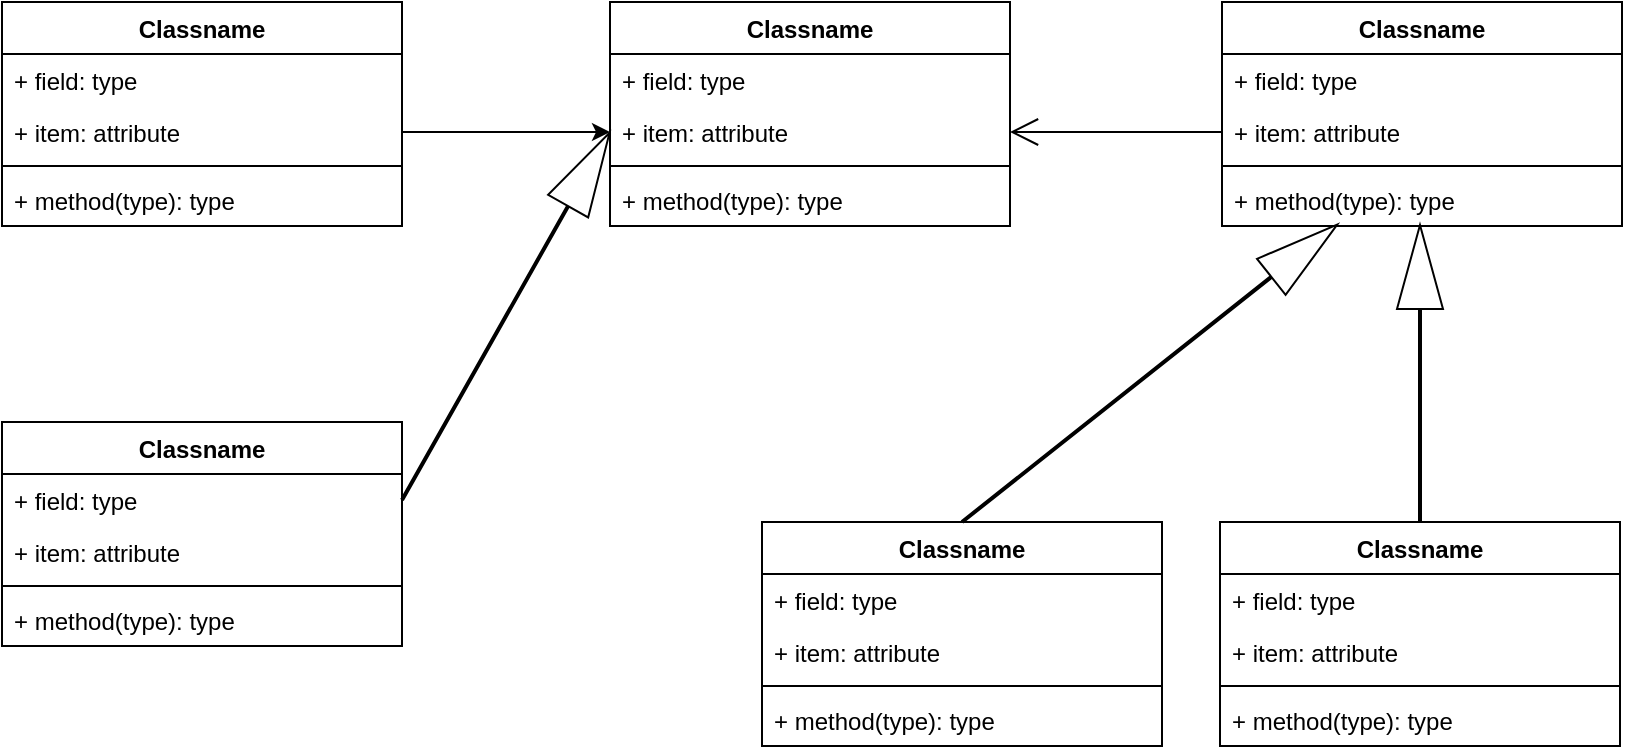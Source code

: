 <mxfile version="25.0.3">
  <diagram name="Página-1" id="3HuNfIoWD6EJc1vjBlc8">
    <mxGraphModel dx="1692" dy="875" grid="1" gridSize="10" guides="1" tooltips="1" connect="1" arrows="1" fold="1" page="1" pageScale="1" pageWidth="827" pageHeight="1169" math="0" shadow="0">
      <root>
        <mxCell id="0" />
        <mxCell id="1" parent="0" />
        <mxCell id="ZkOLrOUhAeONABFlKtyJ-6" value="Classname" style="swimlane;fontStyle=1;align=center;verticalAlign=top;childLayout=stackLayout;horizontal=1;startSize=26;horizontalStack=0;resizeParent=1;resizeParentMax=0;resizeLast=0;collapsible=1;marginBottom=0;whiteSpace=wrap;html=1;" vertex="1" parent="1">
          <mxGeometry x="10" y="160" width="200" height="112" as="geometry" />
        </mxCell>
        <mxCell id="ZkOLrOUhAeONABFlKtyJ-7" value="+ field: type" style="text;strokeColor=none;fillColor=none;align=left;verticalAlign=top;spacingLeft=4;spacingRight=4;overflow=hidden;rotatable=0;points=[[0,0.5],[1,0.5]];portConstraint=eastwest;whiteSpace=wrap;html=1;" vertex="1" parent="ZkOLrOUhAeONABFlKtyJ-6">
          <mxGeometry y="26" width="200" height="26" as="geometry" />
        </mxCell>
        <mxCell id="ZkOLrOUhAeONABFlKtyJ-5" value="+ item: attribute" style="text;strokeColor=none;fillColor=none;align=left;verticalAlign=top;spacingLeft=4;spacingRight=4;overflow=hidden;rotatable=0;points=[[0,0.5],[1,0.5]];portConstraint=eastwest;whiteSpace=wrap;html=1;" vertex="1" parent="ZkOLrOUhAeONABFlKtyJ-6">
          <mxGeometry y="52" width="200" height="26" as="geometry" />
        </mxCell>
        <mxCell id="ZkOLrOUhAeONABFlKtyJ-8" value="" style="line;strokeWidth=1;fillColor=none;align=left;verticalAlign=middle;spacingTop=-1;spacingLeft=3;spacingRight=3;rotatable=0;labelPosition=right;points=[];portConstraint=eastwest;strokeColor=inherit;" vertex="1" parent="ZkOLrOUhAeONABFlKtyJ-6">
          <mxGeometry y="78" width="200" height="8" as="geometry" />
        </mxCell>
        <mxCell id="ZkOLrOUhAeONABFlKtyJ-9" value="+ method(type): type" style="text;strokeColor=none;fillColor=none;align=left;verticalAlign=top;spacingLeft=4;spacingRight=4;overflow=hidden;rotatable=0;points=[[0,0.5],[1,0.5]];portConstraint=eastwest;whiteSpace=wrap;html=1;" vertex="1" parent="ZkOLrOUhAeONABFlKtyJ-6">
          <mxGeometry y="86" width="200" height="26" as="geometry" />
        </mxCell>
        <mxCell id="ZkOLrOUhAeONABFlKtyJ-10" value="Classname" style="swimlane;fontStyle=1;align=center;verticalAlign=top;childLayout=stackLayout;horizontal=1;startSize=26;horizontalStack=0;resizeParent=1;resizeParentMax=0;resizeLast=0;collapsible=1;marginBottom=0;whiteSpace=wrap;html=1;" vertex="1" parent="1">
          <mxGeometry x="10" y="370" width="200" height="112" as="geometry" />
        </mxCell>
        <mxCell id="ZkOLrOUhAeONABFlKtyJ-11" value="+ field: type" style="text;strokeColor=none;fillColor=none;align=left;verticalAlign=top;spacingLeft=4;spacingRight=4;overflow=hidden;rotatable=0;points=[[0,0.5],[1,0.5]];portConstraint=eastwest;whiteSpace=wrap;html=1;" vertex="1" parent="ZkOLrOUhAeONABFlKtyJ-10">
          <mxGeometry y="26" width="200" height="26" as="geometry" />
        </mxCell>
        <mxCell id="ZkOLrOUhAeONABFlKtyJ-12" value="+ item: attribute" style="text;strokeColor=none;fillColor=none;align=left;verticalAlign=top;spacingLeft=4;spacingRight=4;overflow=hidden;rotatable=0;points=[[0,0.5],[1,0.5]];portConstraint=eastwest;whiteSpace=wrap;html=1;" vertex="1" parent="ZkOLrOUhAeONABFlKtyJ-10">
          <mxGeometry y="52" width="200" height="26" as="geometry" />
        </mxCell>
        <mxCell id="ZkOLrOUhAeONABFlKtyJ-13" value="" style="line;strokeWidth=1;fillColor=none;align=left;verticalAlign=middle;spacingTop=-1;spacingLeft=3;spacingRight=3;rotatable=0;labelPosition=right;points=[];portConstraint=eastwest;strokeColor=inherit;" vertex="1" parent="ZkOLrOUhAeONABFlKtyJ-10">
          <mxGeometry y="78" width="200" height="8" as="geometry" />
        </mxCell>
        <mxCell id="ZkOLrOUhAeONABFlKtyJ-14" value="+ method(type): type" style="text;strokeColor=none;fillColor=none;align=left;verticalAlign=top;spacingLeft=4;spacingRight=4;overflow=hidden;rotatable=0;points=[[0,0.5],[1,0.5]];portConstraint=eastwest;whiteSpace=wrap;html=1;" vertex="1" parent="ZkOLrOUhAeONABFlKtyJ-10">
          <mxGeometry y="86" width="200" height="26" as="geometry" />
        </mxCell>
        <mxCell id="ZkOLrOUhAeONABFlKtyJ-15" value="Classname" style="swimlane;fontStyle=1;align=center;verticalAlign=top;childLayout=stackLayout;horizontal=1;startSize=26;horizontalStack=0;resizeParent=1;resizeParentMax=0;resizeLast=0;collapsible=1;marginBottom=0;whiteSpace=wrap;html=1;" vertex="1" parent="1">
          <mxGeometry x="314" y="160" width="200" height="112" as="geometry" />
        </mxCell>
        <mxCell id="ZkOLrOUhAeONABFlKtyJ-16" value="+ field: type" style="text;strokeColor=none;fillColor=none;align=left;verticalAlign=top;spacingLeft=4;spacingRight=4;overflow=hidden;rotatable=0;points=[[0,0.5],[1,0.5]];portConstraint=eastwest;whiteSpace=wrap;html=1;" vertex="1" parent="ZkOLrOUhAeONABFlKtyJ-15">
          <mxGeometry y="26" width="200" height="26" as="geometry" />
        </mxCell>
        <mxCell id="ZkOLrOUhAeONABFlKtyJ-17" value="+ item: attribute" style="text;strokeColor=none;fillColor=none;align=left;verticalAlign=top;spacingLeft=4;spacingRight=4;overflow=hidden;rotatable=0;points=[[0,0.5],[1,0.5]];portConstraint=eastwest;whiteSpace=wrap;html=1;" vertex="1" parent="ZkOLrOUhAeONABFlKtyJ-15">
          <mxGeometry y="52" width="200" height="26" as="geometry" />
        </mxCell>
        <mxCell id="ZkOLrOUhAeONABFlKtyJ-18" value="" style="line;strokeWidth=1;fillColor=none;align=left;verticalAlign=middle;spacingTop=-1;spacingLeft=3;spacingRight=3;rotatable=0;labelPosition=right;points=[];portConstraint=eastwest;strokeColor=inherit;" vertex="1" parent="ZkOLrOUhAeONABFlKtyJ-15">
          <mxGeometry y="78" width="200" height="8" as="geometry" />
        </mxCell>
        <mxCell id="ZkOLrOUhAeONABFlKtyJ-19" value="+ method(type): type" style="text;strokeColor=none;fillColor=none;align=left;verticalAlign=top;spacingLeft=4;spacingRight=4;overflow=hidden;rotatable=0;points=[[0,0.5],[1,0.5]];portConstraint=eastwest;whiteSpace=wrap;html=1;" vertex="1" parent="ZkOLrOUhAeONABFlKtyJ-15">
          <mxGeometry y="86" width="200" height="26" as="geometry" />
        </mxCell>
        <mxCell id="ZkOLrOUhAeONABFlKtyJ-20" value="Classname" style="swimlane;fontStyle=1;align=center;verticalAlign=top;childLayout=stackLayout;horizontal=1;startSize=26;horizontalStack=0;resizeParent=1;resizeParentMax=0;resizeLast=0;collapsible=1;marginBottom=0;whiteSpace=wrap;html=1;" vertex="1" parent="1">
          <mxGeometry x="620" y="160" width="200" height="112" as="geometry" />
        </mxCell>
        <mxCell id="ZkOLrOUhAeONABFlKtyJ-21" value="+ field: type" style="text;strokeColor=none;fillColor=none;align=left;verticalAlign=top;spacingLeft=4;spacingRight=4;overflow=hidden;rotatable=0;points=[[0,0.5],[1,0.5]];portConstraint=eastwest;whiteSpace=wrap;html=1;" vertex="1" parent="ZkOLrOUhAeONABFlKtyJ-20">
          <mxGeometry y="26" width="200" height="26" as="geometry" />
        </mxCell>
        <mxCell id="ZkOLrOUhAeONABFlKtyJ-22" value="+ item: attribute" style="text;strokeColor=none;fillColor=none;align=left;verticalAlign=top;spacingLeft=4;spacingRight=4;overflow=hidden;rotatable=0;points=[[0,0.5],[1,0.5]];portConstraint=eastwest;whiteSpace=wrap;html=1;" vertex="1" parent="ZkOLrOUhAeONABFlKtyJ-20">
          <mxGeometry y="52" width="200" height="26" as="geometry" />
        </mxCell>
        <mxCell id="ZkOLrOUhAeONABFlKtyJ-23" value="" style="line;strokeWidth=1;fillColor=none;align=left;verticalAlign=middle;spacingTop=-1;spacingLeft=3;spacingRight=3;rotatable=0;labelPosition=right;points=[];portConstraint=eastwest;strokeColor=inherit;" vertex="1" parent="ZkOLrOUhAeONABFlKtyJ-20">
          <mxGeometry y="78" width="200" height="8" as="geometry" />
        </mxCell>
        <mxCell id="ZkOLrOUhAeONABFlKtyJ-24" value="+ method(type): type" style="text;strokeColor=none;fillColor=none;align=left;verticalAlign=top;spacingLeft=4;spacingRight=4;overflow=hidden;rotatable=0;points=[[0,0.5],[1,0.5]];portConstraint=eastwest;whiteSpace=wrap;html=1;" vertex="1" parent="ZkOLrOUhAeONABFlKtyJ-20">
          <mxGeometry y="86" width="200" height="26" as="geometry" />
        </mxCell>
        <mxCell id="ZkOLrOUhAeONABFlKtyJ-25" value="Classname" style="swimlane;fontStyle=1;align=center;verticalAlign=top;childLayout=stackLayout;horizontal=1;startSize=26;horizontalStack=0;resizeParent=1;resizeParentMax=0;resizeLast=0;collapsible=1;marginBottom=0;whiteSpace=wrap;html=1;" vertex="1" parent="1">
          <mxGeometry x="619" y="420" width="200" height="112" as="geometry" />
        </mxCell>
        <mxCell id="ZkOLrOUhAeONABFlKtyJ-26" value="+ field: type" style="text;strokeColor=none;fillColor=none;align=left;verticalAlign=top;spacingLeft=4;spacingRight=4;overflow=hidden;rotatable=0;points=[[0,0.5],[1,0.5]];portConstraint=eastwest;whiteSpace=wrap;html=1;" vertex="1" parent="ZkOLrOUhAeONABFlKtyJ-25">
          <mxGeometry y="26" width="200" height="26" as="geometry" />
        </mxCell>
        <mxCell id="ZkOLrOUhAeONABFlKtyJ-27" value="+ item: attribute" style="text;strokeColor=none;fillColor=none;align=left;verticalAlign=top;spacingLeft=4;spacingRight=4;overflow=hidden;rotatable=0;points=[[0,0.5],[1,0.5]];portConstraint=eastwest;whiteSpace=wrap;html=1;" vertex="1" parent="ZkOLrOUhAeONABFlKtyJ-25">
          <mxGeometry y="52" width="200" height="26" as="geometry" />
        </mxCell>
        <mxCell id="ZkOLrOUhAeONABFlKtyJ-28" value="" style="line;strokeWidth=1;fillColor=none;align=left;verticalAlign=middle;spacingTop=-1;spacingLeft=3;spacingRight=3;rotatable=0;labelPosition=right;points=[];portConstraint=eastwest;strokeColor=inherit;" vertex="1" parent="ZkOLrOUhAeONABFlKtyJ-25">
          <mxGeometry y="78" width="200" height="8" as="geometry" />
        </mxCell>
        <mxCell id="ZkOLrOUhAeONABFlKtyJ-29" value="+ method(type): type" style="text;strokeColor=none;fillColor=none;align=left;verticalAlign=top;spacingLeft=4;spacingRight=4;overflow=hidden;rotatable=0;points=[[0,0.5],[1,0.5]];portConstraint=eastwest;whiteSpace=wrap;html=1;" vertex="1" parent="ZkOLrOUhAeONABFlKtyJ-25">
          <mxGeometry y="86" width="200" height="26" as="geometry" />
        </mxCell>
        <mxCell id="ZkOLrOUhAeONABFlKtyJ-30" value="Classname" style="swimlane;fontStyle=1;align=center;verticalAlign=top;childLayout=stackLayout;horizontal=1;startSize=26;horizontalStack=0;resizeParent=1;resizeParentMax=0;resizeLast=0;collapsible=1;marginBottom=0;whiteSpace=wrap;html=1;" vertex="1" parent="1">
          <mxGeometry x="390" y="420" width="200" height="112" as="geometry" />
        </mxCell>
        <mxCell id="ZkOLrOUhAeONABFlKtyJ-31" value="+ field: type" style="text;strokeColor=none;fillColor=none;align=left;verticalAlign=top;spacingLeft=4;spacingRight=4;overflow=hidden;rotatable=0;points=[[0,0.5],[1,0.5]];portConstraint=eastwest;whiteSpace=wrap;html=1;" vertex="1" parent="ZkOLrOUhAeONABFlKtyJ-30">
          <mxGeometry y="26" width="200" height="26" as="geometry" />
        </mxCell>
        <mxCell id="ZkOLrOUhAeONABFlKtyJ-32" value="+ item: attribute" style="text;strokeColor=none;fillColor=none;align=left;verticalAlign=top;spacingLeft=4;spacingRight=4;overflow=hidden;rotatable=0;points=[[0,0.5],[1,0.5]];portConstraint=eastwest;whiteSpace=wrap;html=1;" vertex="1" parent="ZkOLrOUhAeONABFlKtyJ-30">
          <mxGeometry y="52" width="200" height="26" as="geometry" />
        </mxCell>
        <mxCell id="ZkOLrOUhAeONABFlKtyJ-33" value="" style="line;strokeWidth=1;fillColor=none;align=left;verticalAlign=middle;spacingTop=-1;spacingLeft=3;spacingRight=3;rotatable=0;labelPosition=right;points=[];portConstraint=eastwest;strokeColor=inherit;" vertex="1" parent="ZkOLrOUhAeONABFlKtyJ-30">
          <mxGeometry y="78" width="200" height="8" as="geometry" />
        </mxCell>
        <mxCell id="ZkOLrOUhAeONABFlKtyJ-34" value="+ method(type): type" style="text;strokeColor=none;fillColor=none;align=left;verticalAlign=top;spacingLeft=4;spacingRight=4;overflow=hidden;rotatable=0;points=[[0,0.5],[1,0.5]];portConstraint=eastwest;whiteSpace=wrap;html=1;" vertex="1" parent="ZkOLrOUhAeONABFlKtyJ-30">
          <mxGeometry y="86" width="200" height="26" as="geometry" />
        </mxCell>
        <mxCell id="ZkOLrOUhAeONABFlKtyJ-35" value="" style="endArrow=classic;html=1;rounded=0;exitX=1;exitY=0.5;exitDx=0;exitDy=0;entryX=0;entryY=0.5;entryDx=0;entryDy=0;" edge="1" parent="1" source="ZkOLrOUhAeONABFlKtyJ-5" target="ZkOLrOUhAeONABFlKtyJ-17">
          <mxGeometry width="50" height="50" relative="1" as="geometry">
            <mxPoint x="220" y="220" as="sourcePoint" />
            <mxPoint x="270" y="170" as="targetPoint" />
          </mxGeometry>
        </mxCell>
        <mxCell id="ZkOLrOUhAeONABFlKtyJ-36" value="" style="endArrow=block;html=1;rounded=0;exitX=1;exitY=0.5;exitDx=0;exitDy=0;entryX=0;entryY=0.5;entryDx=0;entryDy=0;endWidth=21;shape=flexArrow;width=1;endSize=13.68;" edge="1" parent="1" source="ZkOLrOUhAeONABFlKtyJ-11" target="ZkOLrOUhAeONABFlKtyJ-17">
          <mxGeometry width="50" height="50" relative="1" as="geometry">
            <mxPoint x="250" y="570" as="sourcePoint" />
            <mxPoint x="354" y="360" as="targetPoint" />
          </mxGeometry>
        </mxCell>
        <mxCell id="ZkOLrOUhAeONABFlKtyJ-37" value="" style="endArrow=open;endFill=1;endSize=12;html=1;rounded=0;exitX=0;exitY=0.5;exitDx=0;exitDy=0;entryX=1;entryY=0.5;entryDx=0;entryDy=0;" edge="1" parent="1" source="ZkOLrOUhAeONABFlKtyJ-22" target="ZkOLrOUhAeONABFlKtyJ-17">
          <mxGeometry width="160" relative="1" as="geometry">
            <mxPoint x="260" y="400" as="sourcePoint" />
            <mxPoint x="420" y="400" as="targetPoint" />
          </mxGeometry>
        </mxCell>
        <mxCell id="ZkOLrOUhAeONABFlKtyJ-41" value="" style="endArrow=block;html=1;rounded=0;exitX=0.5;exitY=0;exitDx=0;exitDy=0;entryX=0.29;entryY=0.962;entryDx=0;entryDy=0;endWidth=21;shape=flexArrow;width=1;endSize=13.68;entryPerimeter=0;" edge="1" parent="1" source="ZkOLrOUhAeONABFlKtyJ-30" target="ZkOLrOUhAeONABFlKtyJ-24">
          <mxGeometry width="50" height="50" relative="1" as="geometry">
            <mxPoint x="486" y="404" as="sourcePoint" />
            <mxPoint x="590" y="220" as="targetPoint" />
          </mxGeometry>
        </mxCell>
        <mxCell id="ZkOLrOUhAeONABFlKtyJ-42" value="" style="endArrow=block;html=1;rounded=0;exitX=0.5;exitY=0;exitDx=0;exitDy=0;entryX=0.495;entryY=0.962;entryDx=0;entryDy=0;endWidth=21;shape=flexArrow;width=1;endSize=13.68;entryPerimeter=0;" edge="1" parent="1" source="ZkOLrOUhAeONABFlKtyJ-25" target="ZkOLrOUhAeONABFlKtyJ-24">
          <mxGeometry width="50" height="50" relative="1" as="geometry">
            <mxPoint x="496" y="414" as="sourcePoint" />
            <mxPoint x="600" y="230" as="targetPoint" />
          </mxGeometry>
        </mxCell>
      </root>
    </mxGraphModel>
  </diagram>
</mxfile>
